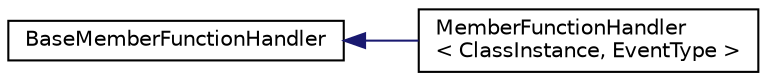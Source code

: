 digraph "Graphical Class Hierarchy"
{
  edge [fontname="Helvetica",fontsize="10",labelfontname="Helvetica",labelfontsize="10"];
  node [fontname="Helvetica",fontsize="10",shape=record];
  rankdir="LR";
  Node0 [label="BaseMemberFunctionHandler",height=0.2,width=0.4,color="black", fillcolor="white", style="filled",URL="$class_base_member_function_handler.html"];
  Node0 -> Node1 [dir="back",color="midnightblue",fontsize="10",style="solid",fontname="Helvetica"];
  Node1 [label="MemberFunctionHandler\l\< ClassInstance, EventType \>",height=0.2,width=0.4,color="black", fillcolor="white", style="filled",URL="$class_member_function_handler.html"];
}
